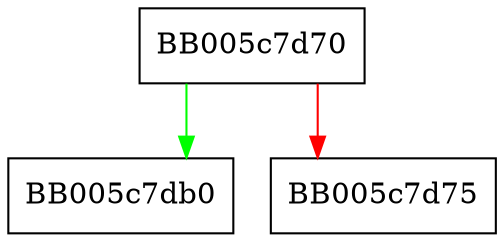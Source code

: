 digraph EVP_KDF_CTX_free {
  node [shape="box"];
  graph [splines=ortho];
  BB005c7d70 -> BB005c7db0 [color="green"];
  BB005c7d70 -> BB005c7d75 [color="red"];
}